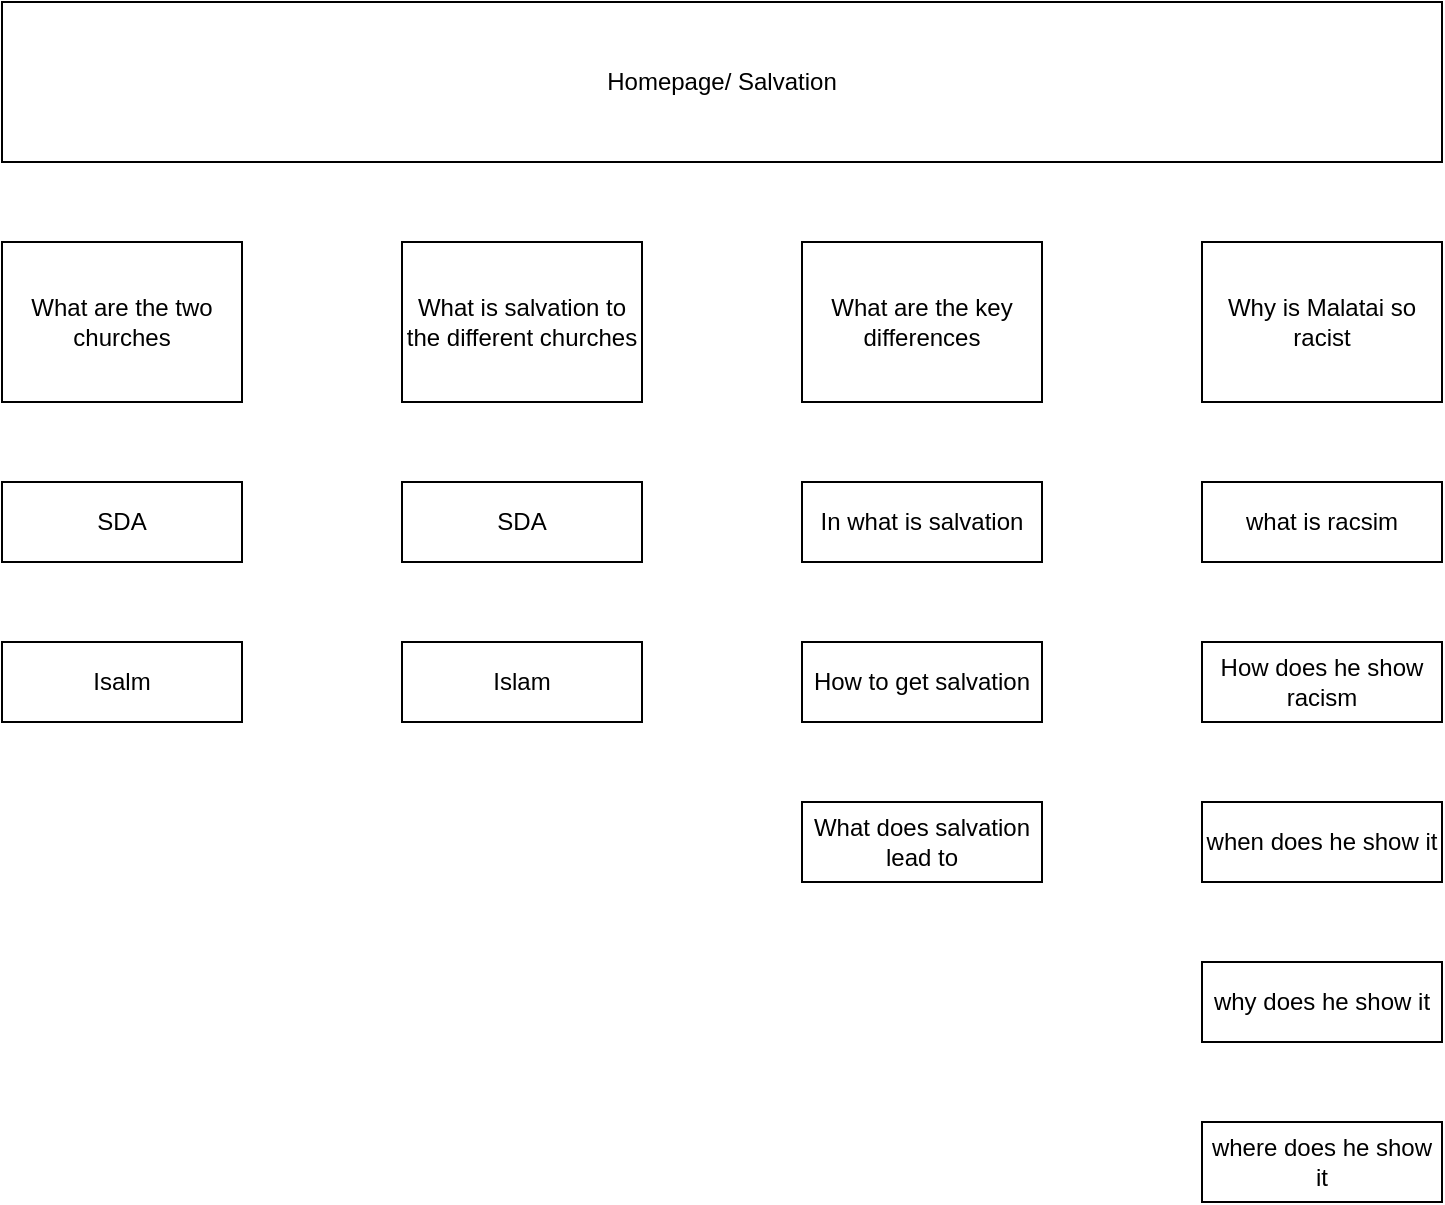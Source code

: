 <mxfile>
    <diagram id="aBfE9U-lMejuxtHAXrps" name="Page-1">
        <mxGraphModel dx="1374" dy="790" grid="1" gridSize="10" guides="1" tooltips="1" connect="1" arrows="1" fold="1" page="1" pageScale="1" pageWidth="850" pageHeight="1100" math="0" shadow="0">
            <root>
                <mxCell id="0"/>
                <mxCell id="1" parent="0"/>
                <mxCell id="2" value="Homepage/ Salvation" style="rounded=0;whiteSpace=wrap;html=1;" vertex="1" parent="1">
                    <mxGeometry x="80" y="40" width="720" height="80" as="geometry"/>
                </mxCell>
                <mxCell id="3" value="What are the two churches" style="rounded=0;whiteSpace=wrap;html=1;" vertex="1" parent="1">
                    <mxGeometry x="80" y="160" width="120" height="80" as="geometry"/>
                </mxCell>
                <mxCell id="4" value="What is salvation to the different churches" style="rounded=0;whiteSpace=wrap;html=1;" vertex="1" parent="1">
                    <mxGeometry x="280" y="160" width="120" height="80" as="geometry"/>
                </mxCell>
                <mxCell id="5" value="What are the key differences" style="rounded=0;whiteSpace=wrap;html=1;" vertex="1" parent="1">
                    <mxGeometry x="480" y="160" width="120" height="80" as="geometry"/>
                </mxCell>
                <mxCell id="6" value="Why is Malatai so racist" style="rounded=0;whiteSpace=wrap;html=1;" vertex="1" parent="1">
                    <mxGeometry x="680" y="160" width="120" height="80" as="geometry"/>
                </mxCell>
                <mxCell id="7" value="SDA" style="rounded=0;whiteSpace=wrap;html=1;" vertex="1" parent="1">
                    <mxGeometry x="80" y="280" width="120" height="40" as="geometry"/>
                </mxCell>
                <mxCell id="8" value="SDA" style="rounded=0;whiteSpace=wrap;html=1;" vertex="1" parent="1">
                    <mxGeometry x="280" y="280" width="120" height="40" as="geometry"/>
                </mxCell>
                <mxCell id="9" value="In what is salvation" style="rounded=0;whiteSpace=wrap;html=1;" vertex="1" parent="1">
                    <mxGeometry x="480" y="280" width="120" height="40" as="geometry"/>
                </mxCell>
                <mxCell id="10" value="what is racsim" style="rounded=0;whiteSpace=wrap;html=1;" vertex="1" parent="1">
                    <mxGeometry x="680" y="280" width="120" height="40" as="geometry"/>
                </mxCell>
                <mxCell id="11" value="Isalm" style="rounded=0;whiteSpace=wrap;html=1;" vertex="1" parent="1">
                    <mxGeometry x="80" y="360" width="120" height="40" as="geometry"/>
                </mxCell>
                <mxCell id="12" value="How to get salvation" style="rounded=0;whiteSpace=wrap;html=1;" vertex="1" parent="1">
                    <mxGeometry x="480" y="360" width="120" height="40" as="geometry"/>
                </mxCell>
                <mxCell id="13" value="Islam" style="rounded=0;whiteSpace=wrap;html=1;" vertex="1" parent="1">
                    <mxGeometry x="280" y="360" width="120" height="40" as="geometry"/>
                </mxCell>
                <mxCell id="14" value="How does he show racism" style="rounded=0;whiteSpace=wrap;html=1;" vertex="1" parent="1">
                    <mxGeometry x="680" y="360" width="120" height="40" as="geometry"/>
                </mxCell>
                <mxCell id="15" value="when does he show it" style="rounded=0;whiteSpace=wrap;html=1;" vertex="1" parent="1">
                    <mxGeometry x="680" y="440" width="120" height="40" as="geometry"/>
                </mxCell>
                <mxCell id="16" value="why does he show it" style="rounded=0;whiteSpace=wrap;html=1;" vertex="1" parent="1">
                    <mxGeometry x="680" y="520" width="120" height="40" as="geometry"/>
                </mxCell>
                <mxCell id="17" value="What does salvation lead to" style="rounded=0;whiteSpace=wrap;html=1;" vertex="1" parent="1">
                    <mxGeometry x="480" y="440" width="120" height="40" as="geometry"/>
                </mxCell>
                <mxCell id="18" value="where does he show it" style="rounded=0;whiteSpace=wrap;html=1;" vertex="1" parent="1">
                    <mxGeometry x="680" y="600" width="120" height="40" as="geometry"/>
                </mxCell>
            </root>
        </mxGraphModel>
    </diagram>
</mxfile>